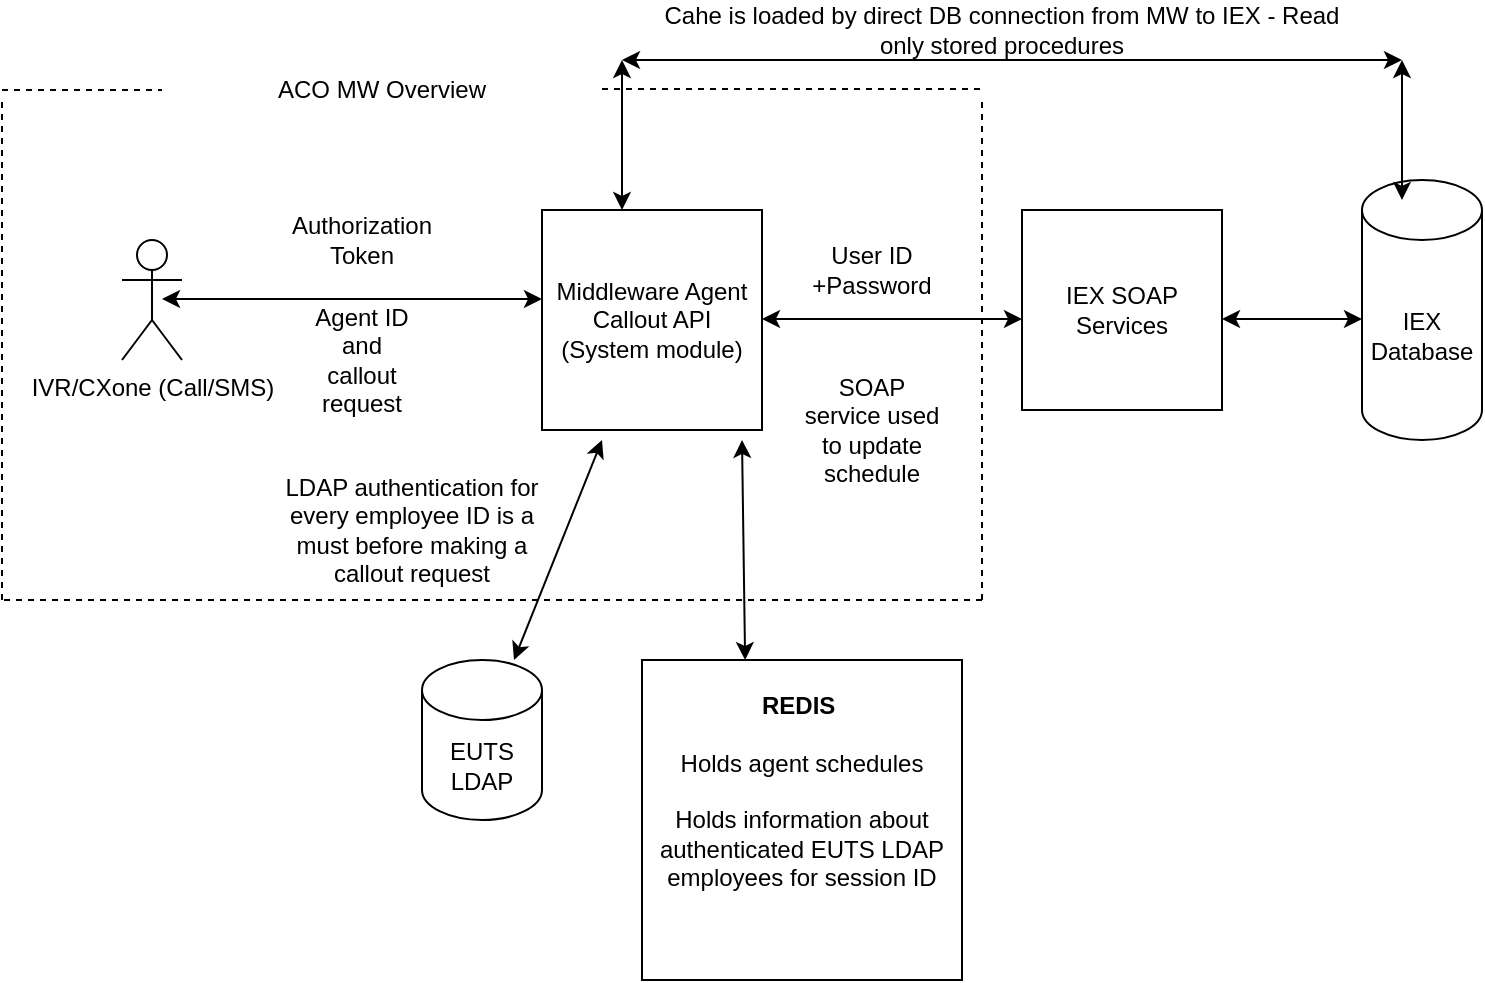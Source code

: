 <mxfile version="21.6.8" type="github">
  <diagram name="Page-1" id="S2DO4Dpq8Ne72N8rx3Cb">
    <mxGraphModel dx="1284" dy="576" grid="1" gridSize="10" guides="1" tooltips="1" connect="1" arrows="1" fold="1" page="1" pageScale="1" pageWidth="850" pageHeight="1100" math="0" shadow="0">
      <root>
        <mxCell id="0" />
        <mxCell id="1" parent="0" />
        <mxCell id="ZE6NOK02QtIq8QPacqUB-1" value="IVR/CXone (Call/SMS)" style="shape=umlActor;verticalLabelPosition=bottom;verticalAlign=top;html=1;outlineConnect=0;" parent="1" vertex="1">
          <mxGeometry x="100" y="130" width="30" height="60" as="geometry" />
        </mxCell>
        <mxCell id="ZE6NOK02QtIq8QPacqUB-2" value="" style="endArrow=classic;startArrow=classic;html=1;rounded=0;" parent="1" edge="1">
          <mxGeometry width="50" height="50" relative="1" as="geometry">
            <mxPoint x="120" y="159.5" as="sourcePoint" />
            <mxPoint x="310" y="159.5" as="targetPoint" />
          </mxGeometry>
        </mxCell>
        <mxCell id="ZE6NOK02QtIq8QPacqUB-3" value="Authorization Token" style="text;html=1;strokeColor=none;fillColor=none;align=center;verticalAlign=middle;whiteSpace=wrap;rounded=0;" parent="1" vertex="1">
          <mxGeometry x="180" y="115" width="80" height="30" as="geometry" />
        </mxCell>
        <mxCell id="ZE6NOK02QtIq8QPacqUB-4" value="&lt;div&gt;Middleware Agent Callout API&lt;/div&gt;&lt;div&gt;(System module)&lt;/div&gt;" style="whiteSpace=wrap;html=1;aspect=fixed;" parent="1" vertex="1">
          <mxGeometry x="310" y="115" width="110" height="110" as="geometry" />
        </mxCell>
        <mxCell id="ZE6NOK02QtIq8QPacqUB-5" value="" style="endArrow=classic;startArrow=classic;html=1;rounded=0;" parent="1" edge="1">
          <mxGeometry width="50" height="50" relative="1" as="geometry">
            <mxPoint x="420" y="169.5" as="sourcePoint" />
            <mxPoint x="550" y="169.5" as="targetPoint" />
          </mxGeometry>
        </mxCell>
        <mxCell id="ZE6NOK02QtIq8QPacqUB-6" value="IEX SOAP Services" style="whiteSpace=wrap;html=1;aspect=fixed;" parent="1" vertex="1">
          <mxGeometry x="550" y="115" width="100" height="100" as="geometry" />
        </mxCell>
        <mxCell id="ZE6NOK02QtIq8QPacqUB-7" value="User ID +Password " style="text;html=1;strokeColor=none;fillColor=none;align=center;verticalAlign=middle;whiteSpace=wrap;rounded=0;" parent="1" vertex="1">
          <mxGeometry x="440" y="110" width="70" height="70" as="geometry" />
        </mxCell>
        <mxCell id="ZE6NOK02QtIq8QPacqUB-8" value="SOAP service used to update schedule" style="text;html=1;strokeColor=none;fillColor=none;align=center;verticalAlign=middle;whiteSpace=wrap;rounded=0;" parent="1" vertex="1">
          <mxGeometry x="440" y="180" width="70" height="90" as="geometry" />
        </mxCell>
        <mxCell id="ZE6NOK02QtIq8QPacqUB-9" value="IEX Database" style="shape=cylinder3;whiteSpace=wrap;html=1;boundedLbl=1;backgroundOutline=1;size=15;" parent="1" vertex="1">
          <mxGeometry x="720" y="100" width="60" height="130" as="geometry" />
        </mxCell>
        <mxCell id="ZE6NOK02QtIq8QPacqUB-10" value="" style="endArrow=classic;startArrow=classic;html=1;rounded=0;entryX=0;entryY=0.5;entryDx=0;entryDy=0;entryPerimeter=0;" parent="1" edge="1">
          <mxGeometry width="50" height="50" relative="1" as="geometry">
            <mxPoint x="650" y="169.5" as="sourcePoint" />
            <mxPoint x="720" y="169.5" as="targetPoint" />
          </mxGeometry>
        </mxCell>
        <mxCell id="ZE6NOK02QtIq8QPacqUB-12" value="" style="endArrow=none;dashed=1;html=1;rounded=0;" parent="1" edge="1">
          <mxGeometry width="50" height="50" relative="1" as="geometry">
            <mxPoint x="530" y="310" as="sourcePoint" />
            <mxPoint x="40" y="310" as="targetPoint" />
          </mxGeometry>
        </mxCell>
        <mxCell id="ZE6NOK02QtIq8QPacqUB-13" value="" style="endArrow=none;dashed=1;html=1;rounded=0;" parent="1" edge="1">
          <mxGeometry width="50" height="50" relative="1" as="geometry">
            <mxPoint x="530" y="310" as="sourcePoint" />
            <mxPoint x="530" y="60" as="targetPoint" />
          </mxGeometry>
        </mxCell>
        <mxCell id="ZE6NOK02QtIq8QPacqUB-14" value="" style="endArrow=none;dashed=1;html=1;rounded=0;" parent="1" edge="1">
          <mxGeometry width="50" height="50" relative="1" as="geometry">
            <mxPoint x="40" y="310" as="sourcePoint" />
            <mxPoint x="40" y="60" as="targetPoint" />
          </mxGeometry>
        </mxCell>
        <mxCell id="ZE6NOK02QtIq8QPacqUB-15" value="" style="endArrow=none;dashed=1;html=1;rounded=0;" parent="1" target="ZE6NOK02QtIq8QPacqUB-16" edge="1">
          <mxGeometry width="50" height="50" relative="1" as="geometry">
            <mxPoint x="40" y="55" as="sourcePoint" />
            <mxPoint x="110" y="50" as="targetPoint" />
          </mxGeometry>
        </mxCell>
        <mxCell id="ZE6NOK02QtIq8QPacqUB-16" value="ACO MW Overview" style="text;html=1;strokeColor=none;fillColor=none;align=center;verticalAlign=middle;whiteSpace=wrap;rounded=0;" parent="1" vertex="1">
          <mxGeometry x="120" y="40" width="220" height="30" as="geometry" />
        </mxCell>
        <mxCell id="ZE6NOK02QtIq8QPacqUB-17" value="" style="endArrow=none;dashed=1;html=1;rounded=0;" parent="1" edge="1">
          <mxGeometry width="50" height="50" relative="1" as="geometry">
            <mxPoint x="340" y="54.5" as="sourcePoint" />
            <mxPoint x="530" y="54.5" as="targetPoint" />
          </mxGeometry>
        </mxCell>
        <mxCell id="vm18_fpK6kbzvEr00Nit-1" value="&lt;div&gt;&lt;b&gt;REDIS&amp;nbsp;&lt;/b&gt;&lt;/div&gt;&lt;div&gt;&lt;br&gt;&lt;/div&gt;&lt;div&gt;Holds agent schedules&lt;/div&gt;&lt;div&gt;&lt;br&gt;&lt;/div&gt;&lt;div&gt;Holds information about authenticated EUTS LDAP employees for session ID&lt;br&gt;&lt;/div&gt;&lt;div&gt;&lt;br&gt;&lt;/div&gt;&lt;div&gt;&lt;br&gt;&lt;/div&gt;" style="whiteSpace=wrap;html=1;aspect=fixed;" parent="1" vertex="1">
          <mxGeometry x="360" y="340" width="160" height="160" as="geometry" />
        </mxCell>
        <mxCell id="vm18_fpK6kbzvEr00Nit-4" value="" style="endArrow=classic;startArrow=classic;html=1;rounded=0;exitX=0.613;exitY=0.025;exitDx=0;exitDy=0;exitPerimeter=0;" parent="1" edge="1">
          <mxGeometry width="50" height="50" relative="1" as="geometry">
            <mxPoint x="411.56" y="340" as="sourcePoint" />
            <mxPoint x="410" y="230" as="targetPoint" />
          </mxGeometry>
        </mxCell>
        <mxCell id="vm18_fpK6kbzvEr00Nit-5" value="" style="endArrow=classic;startArrow=classic;html=1;rounded=0;" parent="1" edge="1">
          <mxGeometry width="50" height="50" relative="1" as="geometry">
            <mxPoint x="350" y="115" as="sourcePoint" />
            <mxPoint x="350" y="40" as="targetPoint" />
          </mxGeometry>
        </mxCell>
        <mxCell id="vm18_fpK6kbzvEr00Nit-6" value="" style="endArrow=classic;startArrow=classic;html=1;rounded=0;" parent="1" edge="1">
          <mxGeometry width="50" height="50" relative="1" as="geometry">
            <mxPoint x="350" y="40" as="sourcePoint" />
            <mxPoint x="740" y="40" as="targetPoint" />
          </mxGeometry>
        </mxCell>
        <mxCell id="vm18_fpK6kbzvEr00Nit-7" value="" style="endArrow=classic;startArrow=classic;html=1;rounded=0;" parent="1" edge="1">
          <mxGeometry width="50" height="50" relative="1" as="geometry">
            <mxPoint x="740" y="110" as="sourcePoint" />
            <mxPoint x="740" y="40" as="targetPoint" />
          </mxGeometry>
        </mxCell>
        <mxCell id="vm18_fpK6kbzvEr00Nit-8" value="Cahe is loaded by direct DB connection from MW to IEX - Read only stored procedures" style="text;html=1;strokeColor=none;fillColor=none;align=center;verticalAlign=middle;whiteSpace=wrap;rounded=0;" parent="1" vertex="1">
          <mxGeometry x="360" y="10" width="360" height="30" as="geometry" />
        </mxCell>
        <mxCell id="vm18_fpK6kbzvEr00Nit-9" value="EUTS LDAP" style="shape=cylinder3;whiteSpace=wrap;html=1;boundedLbl=1;backgroundOutline=1;size=15;" parent="1" vertex="1">
          <mxGeometry x="250" y="340" width="60" height="80" as="geometry" />
        </mxCell>
        <mxCell id="vm18_fpK6kbzvEr00Nit-10" value="" style="endArrow=classic;startArrow=classic;html=1;rounded=0;" parent="1" source="vm18_fpK6kbzvEr00Nit-9" edge="1">
          <mxGeometry width="50" height="50" relative="1" as="geometry">
            <mxPoint x="290" y="280" as="sourcePoint" />
            <mxPoint x="340" y="230" as="targetPoint" />
          </mxGeometry>
        </mxCell>
        <mxCell id="vm18_fpK6kbzvEr00Nit-11" value="LDAP authentication for every employee ID is a must before making a callout request" style="text;html=1;strokeColor=none;fillColor=none;align=center;verticalAlign=middle;whiteSpace=wrap;rounded=0;" parent="1" vertex="1">
          <mxGeometry x="180" y="270" width="130" height="10" as="geometry" />
        </mxCell>
        <mxCell id="TA0V8Oys6Iu4X9gIl1k8-1" value="Agent ID and callout request" style="text;html=1;strokeColor=none;fillColor=none;align=center;verticalAlign=middle;whiteSpace=wrap;rounded=0;" vertex="1" parent="1">
          <mxGeometry x="190" y="170" width="60" height="40" as="geometry" />
        </mxCell>
      </root>
    </mxGraphModel>
  </diagram>
</mxfile>

